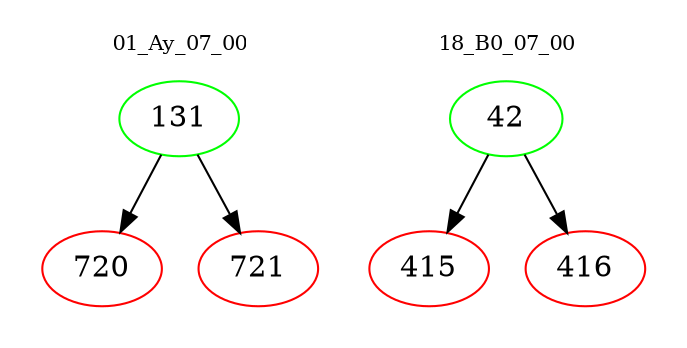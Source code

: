 digraph{
subgraph cluster_0 {
color = white
label = "01_Ay_07_00";
fontsize=10;
T0_131 [label="131", color="green"]
T0_131 -> T0_720 [color="black"]
T0_720 [label="720", color="red"]
T0_131 -> T0_721 [color="black"]
T0_721 [label="721", color="red"]
}
subgraph cluster_1 {
color = white
label = "18_B0_07_00";
fontsize=10;
T1_42 [label="42", color="green"]
T1_42 -> T1_415 [color="black"]
T1_415 [label="415", color="red"]
T1_42 -> T1_416 [color="black"]
T1_416 [label="416", color="red"]
}
}
